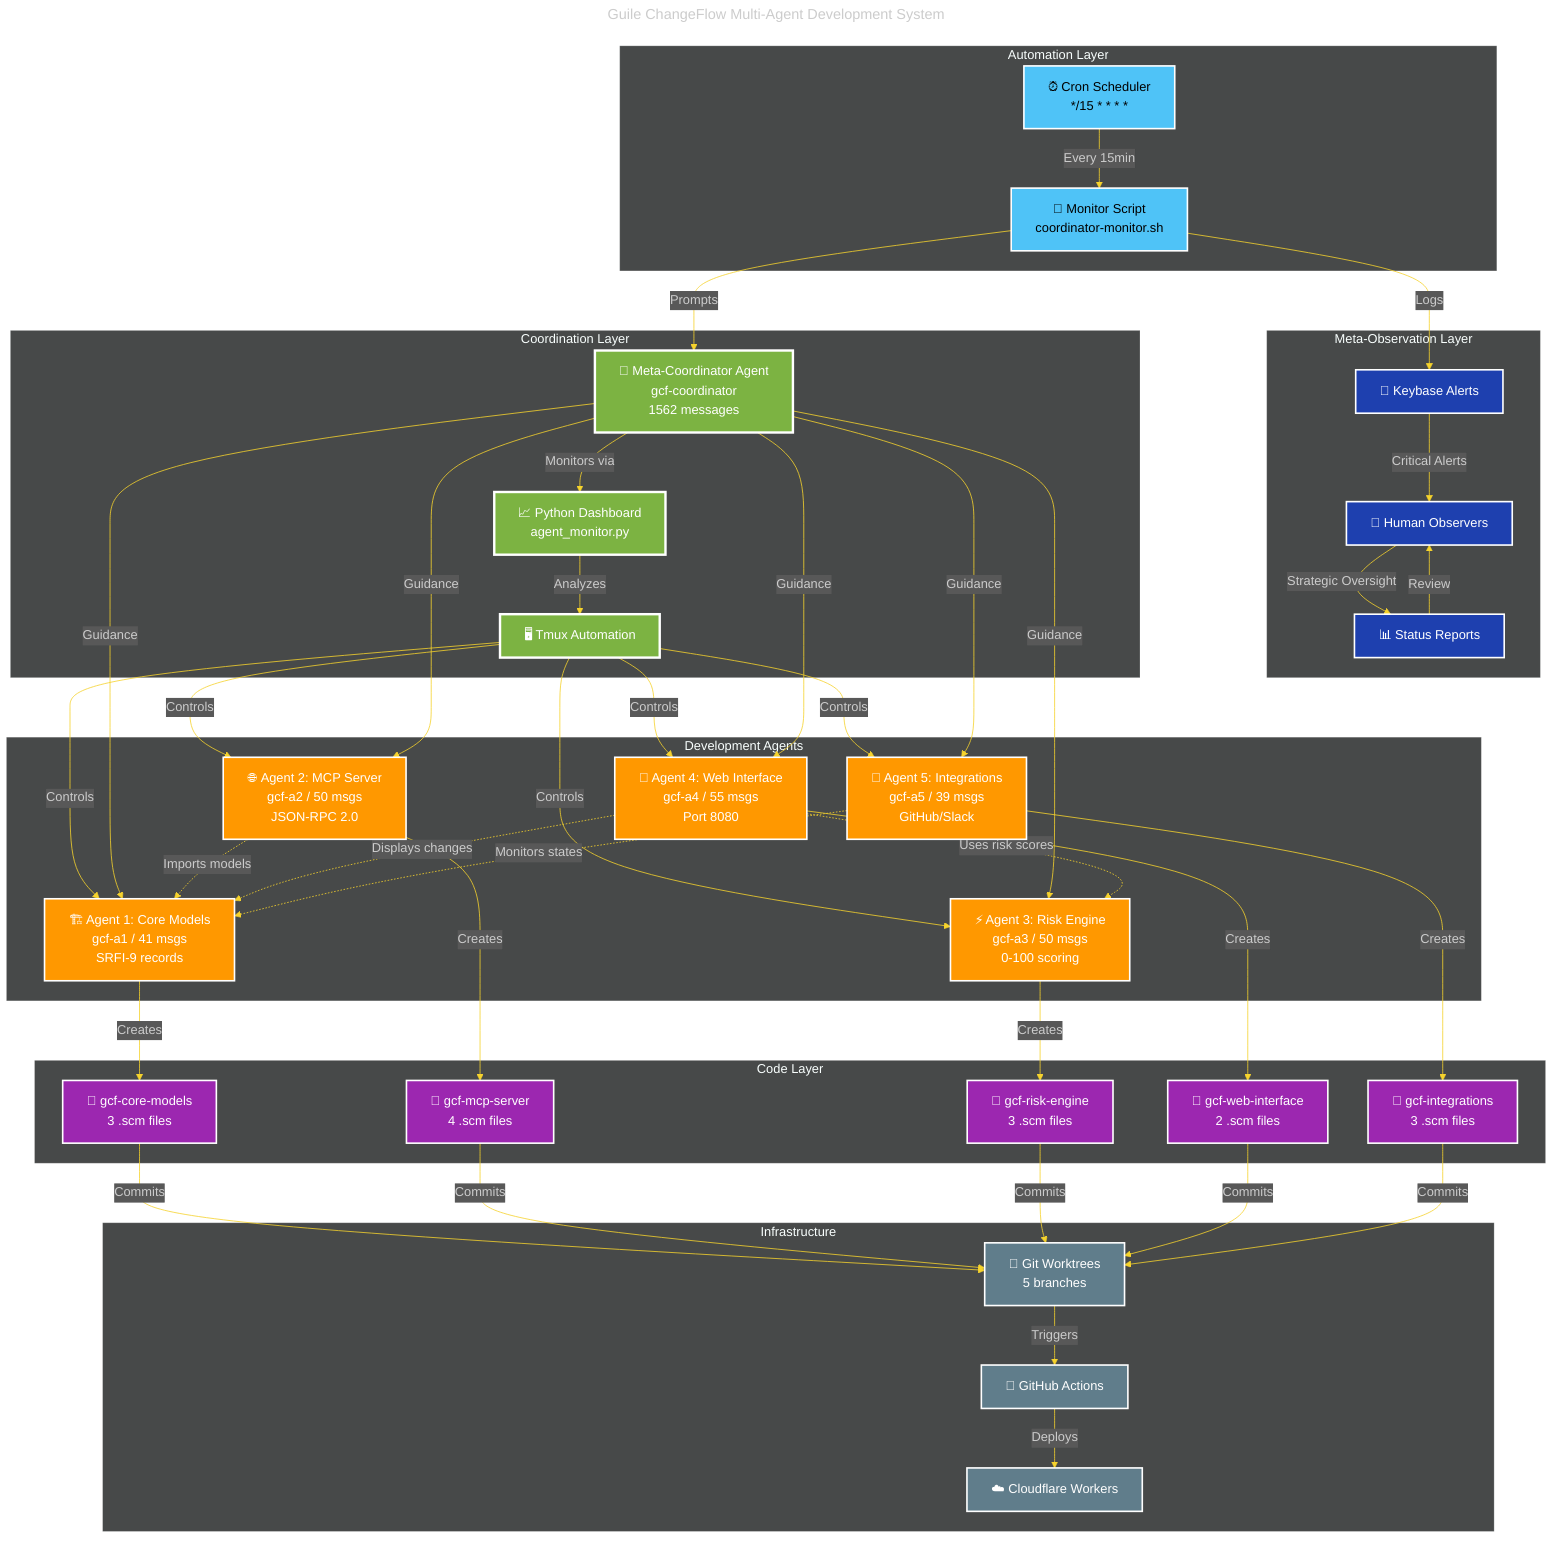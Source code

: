 ---
title: Guile ChangeFlow Multi-Agent Development System
---

%%{init: {'theme':'dark', 'themeVariables': { 'primaryColor':'#1e40af', 'primaryTextColor':'#fff', 'primaryBorderColor':'#7cb342', 'lineColor':'#f6d32d', 'secondaryColor':'#4fc3f7', 'tertiaryColor':'#fff59d'}}}%%

flowchart TB
    subgraph "Meta-Observation Layer"
        H[👤 Human Observers]
        K[📱 Keybase Alerts]
        S[📊 Status Reports]
    end

    subgraph "Automation Layer"
        C[⏰ Cron Scheduler<br/>*/15 * * * *]
        MS[🔧 Monitor Script<br/>coordinator-monitor.sh]
    end

    subgraph "Coordination Layer"
        MC[🤖 Meta-Coordinator Agent<br/>gcf-coordinator<br/>1562 messages]
        PD[📈 Python Dashboard<br/>agent_monitor.py]
        TM[🖥️ Tmux Automation]
    end

    subgraph "Development Agents"
        A1[🏗️ Agent 1: Core Models<br/>gcf-a1 / 41 msgs<br/>SRFI-9 records]
        A2[🌐 Agent 2: MCP Server<br/>gcf-a2 / 50 msgs<br/>JSON-RPC 2.0]
        A3[⚡ Agent 3: Risk Engine<br/>gcf-a3 / 50 msgs<br/>0-100 scoring]
        A4[🎨 Agent 4: Web Interface<br/>gcf-a4 / 55 msgs<br/>Port 8080]
        A5[🔗 Agent 5: Integrations<br/>gcf-a5 / 39 msgs<br/>GitHub/Slack]
    end

    subgraph "Code Layer"
        W1[📁 gcf-core-models<br/>3 .scm files]
        W2[📁 gcf-mcp-server<br/>4 .scm files]
        W3[📁 gcf-risk-engine<br/>3 .scm files]
        W4[📁 gcf-web-interface<br/>2 .scm files]
        W5[📁 gcf-integrations<br/>3 .scm files]
    end

    subgraph "Infrastructure"
        GIT[🔀 Git Worktrees<br/>5 branches]
        CI[🔄 GitHub Actions]
        CF[☁️ Cloudflare Workers]
    end

    H -->|Strategic Oversight| S
    S -->|Review| H
    K -->|Critical Alerts| H

    C -->|Every 15min| MS
    MS -->|Prompts| MC
    MS -->|Logs| K

    MC -->|Monitors via| PD
    PD -->|Analyzes| TM
    TM -->|Controls| A1 & A2 & A3 & A4 & A5

    MC -->|Guidance| A1
    MC -->|Guidance| A2
    MC -->|Guidance| A3
    MC -->|Guidance| A4
    MC -->|Guidance| A5

    A1 -->|Creates| W1
    A2 -->|Creates| W2
    A3 -->|Creates| W3
    A4 -->|Creates| W4
    A5 -->|Creates| W5

    W1 & W2 & W3 & W4 & W5 -->|Commits| GIT
    GIT -->|Triggers| CI
    CI -->|Deploys| CF

    %% Integration Dependencies
    A2 -.->|Imports models| A1
    A4 -.->|Uses risk scores| A3
    A4 -.->|Displays changes| A1
    A5 -.->|Monitors states| A1

    classDef human fill:#1e40af,stroke:#fff,stroke-width:2px,color:#fff
    classDef automation fill:#4fc3f7,stroke:#fff,stroke-width:2px,color:#000
    classDef coordinator fill:#7cb342,stroke:#fff,stroke-width:3px,color:#fff
    classDef agent fill:#ff9800,stroke:#fff,stroke-width:2px,color:#fff
    classDef code fill:#9c27b0,stroke:#fff,stroke-width:2px,color:#fff
    classDef infra fill:#607d8b,stroke:#fff,stroke-width:2px,color:#fff

    class H,K,S human
    class C,MS automation
    class MC,PD,TM coordinator
    class A1,A2,A3,A4,A5 agent
    class W1,W2,W3,W4,W5 code
    class GIT,CI,CF infra
